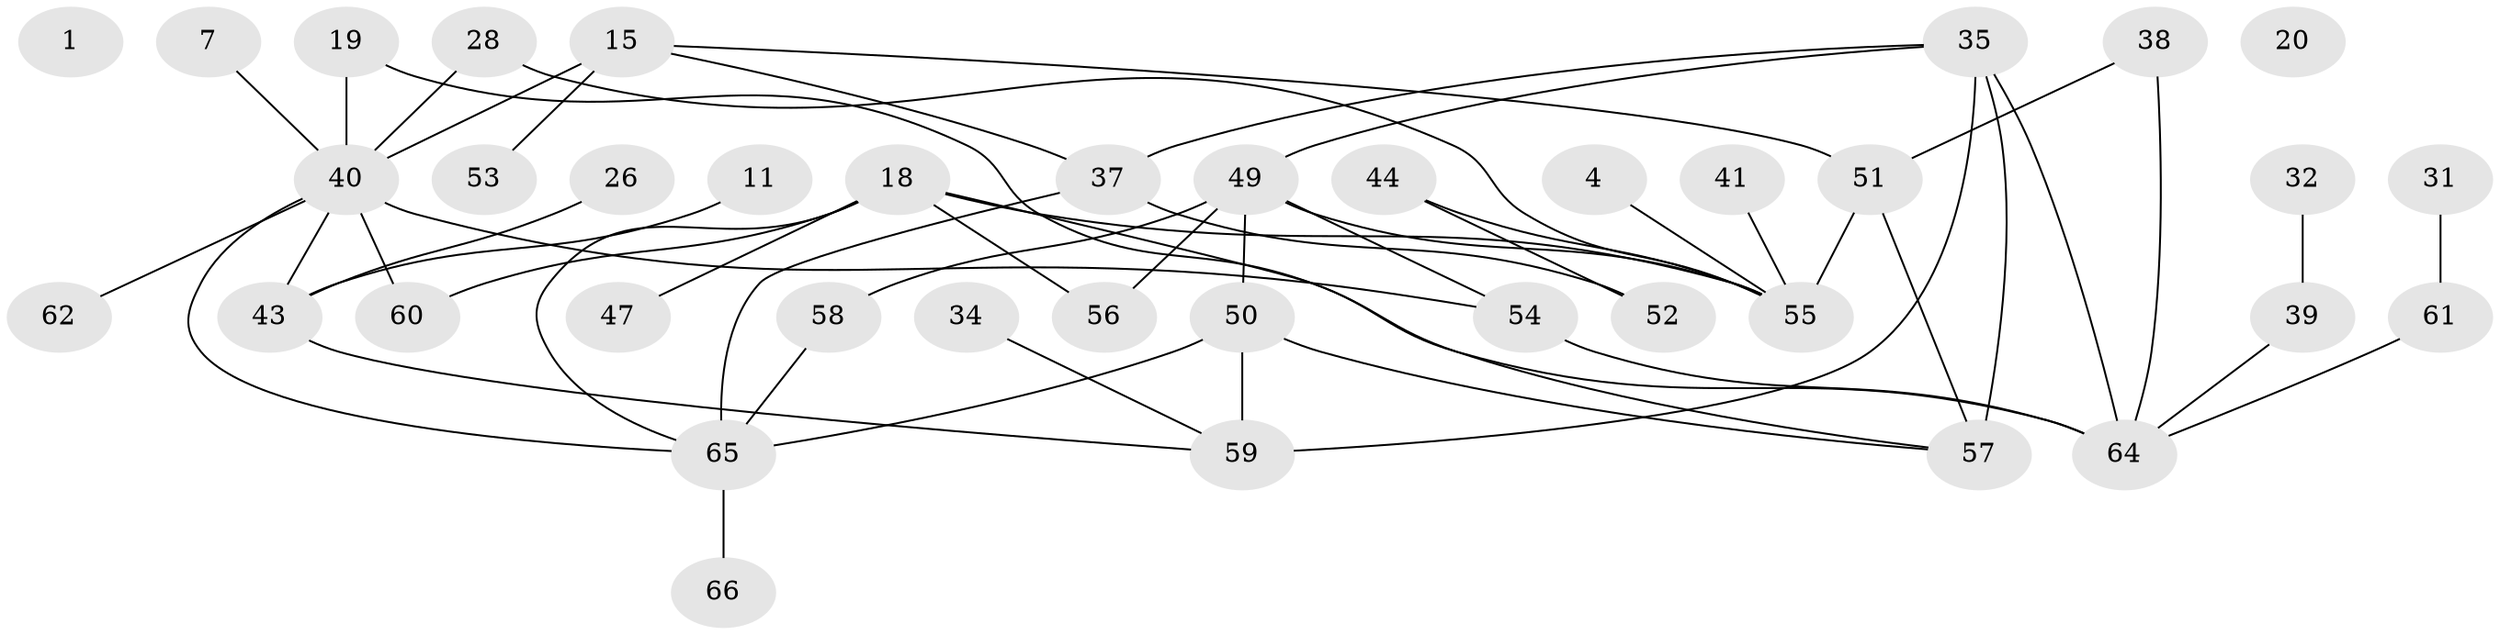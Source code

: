 // original degree distribution, {0: 0.030303030303030304, 2: 0.21212121212121213, 1: 0.24242424242424243, 5: 0.18181818181818182, 6: 0.030303030303030304, 3: 0.15151515151515152, 4: 0.15151515151515152}
// Generated by graph-tools (version 1.1) at 2025/43/03/04/25 21:43:35]
// undirected, 39 vertices, 54 edges
graph export_dot {
graph [start="1"]
  node [color=gray90,style=filled];
  1;
  4;
  7;
  11;
  15;
  18 [super="+5"];
  19;
  20;
  26;
  28 [super="+10"];
  31;
  32;
  34;
  35 [super="+22+21"];
  37 [super="+24"];
  38;
  39;
  40 [super="+12+30"];
  41;
  43;
  44;
  47;
  49 [super="+13+45"];
  50;
  51 [super="+27"];
  52;
  53;
  54 [super="+46"];
  55 [super="+33+48"];
  56 [super="+36"];
  57;
  58;
  59 [super="+42"];
  60 [super="+29"];
  61 [super="+3+9"];
  62;
  64 [super="+63"];
  65 [super="+25"];
  66;
  4 -- 55;
  7 -- 40;
  11 -- 43;
  15 -- 37;
  15 -- 40 [weight=3];
  15 -- 51;
  15 -- 53;
  18 -- 60;
  18 -- 64;
  18 -- 55 [weight=2];
  18 -- 47;
  18 -- 56;
  18 -- 65;
  19 -- 57;
  19 -- 40;
  26 -- 43;
  28 -- 55;
  28 -- 40;
  31 -- 61;
  32 -- 39;
  34 -- 59;
  35 -- 49;
  35 -- 57 [weight=2];
  35 -- 59 [weight=3];
  35 -- 64 [weight=2];
  35 -- 37 [weight=2];
  37 -- 52;
  37 -- 65;
  38 -- 64;
  38 -- 51;
  39 -- 64;
  40 -- 65;
  40 -- 54;
  40 -- 62;
  40 -- 60 [weight=2];
  40 -- 43;
  41 -- 55;
  43 -- 59 [weight=2];
  44 -- 52;
  44 -- 55;
  49 -- 50 [weight=2];
  49 -- 55 [weight=2];
  49 -- 58;
  49 -- 56;
  49 -- 54;
  50 -- 57;
  50 -- 59;
  50 -- 65;
  51 -- 57;
  51 -- 55;
  54 -- 64;
  58 -- 65;
  61 -- 64;
  65 -- 66;
}
